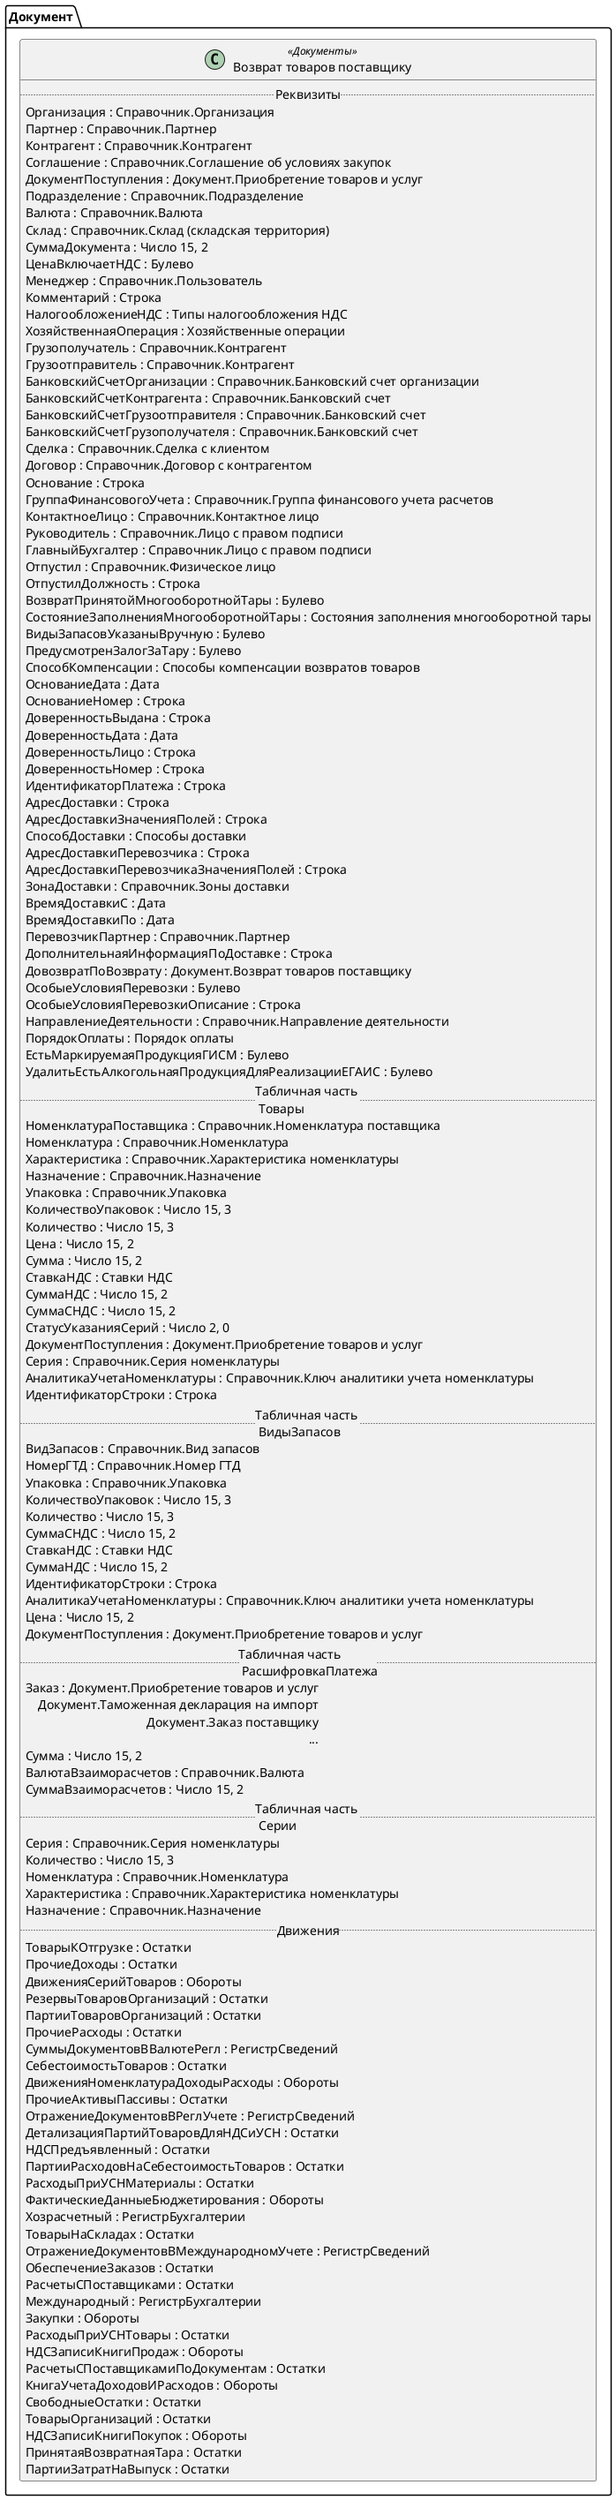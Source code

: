 ﻿@startuml ВозвратТоваровПоставщику
'!include templates.wsd
'..\include templates.wsd
class Документ.ВозвратТоваровПоставщику as "Возврат товаров поставщику" <<Документы>>
{
..Реквизиты..
Организация : Справочник.Организация
Партнер : Справочник.Партнер
Контрагент : Справочник.Контрагент
Соглашение : Справочник.Соглашение об условиях закупок
ДокументПоступления : Документ.Приобретение товаров и услуг
Подразделение : Справочник.Подразделение
Валюта : Справочник.Валюта
Склад : Справочник.Склад (складская территория)
СуммаДокумента : Число 15, 2
ЦенаВключаетНДС : Булево
Менеджер : Справочник.Пользователь
Комментарий : Строка
НалогообложениеНДС : Типы налогообложения НДС
ХозяйственнаяОперация : Хозяйственные операции
Грузополучатель : Справочник.Контрагент
Грузоотправитель : Справочник.Контрагент
БанковскийСчетОрганизации : Справочник.Банковский счет организации
БанковскийСчетКонтрагента : Справочник.Банковский счет
БанковскийСчетГрузоотправителя : Справочник.Банковский счет
БанковскийСчетГрузополучателя : Справочник.Банковский счет
Сделка : Справочник.Сделка с клиентом
Договор : Справочник.Договор с контрагентом
Основание : Строка
ГруппаФинансовогоУчета : Справочник.Группа финансового учета расчетов
КонтактноеЛицо : Справочник.Контактное лицо
Руководитель : Справочник.Лицо с правом подписи
ГлавныйБухгалтер : Справочник.Лицо с правом подписи
Отпустил : Справочник.Физическое лицо
ОтпустилДолжность : Строка
ВозвратПринятойМногооборотнойТары : Булево
СостояниеЗаполненияМногооборотнойТары : Состояния заполнения многооборотной тары
ВидыЗапасовУказаныВручную : Булево
ПредусмотренЗалогЗаТару : Булево
СпособКомпенсации : Способы компенсации возвратов товаров
ОснованиеДата : Дата
ОснованиеНомер : Строка
ДоверенностьВыдана : Строка
ДоверенностьДата : Дата
ДоверенностьЛицо : Строка
ДоверенностьНомер : Строка
ИдентификаторПлатежа : Строка
АдресДоставки : Строка
АдресДоставкиЗначенияПолей : Строка
СпособДоставки : Способы доставки
АдресДоставкиПеревозчика : Строка
АдресДоставкиПеревозчикаЗначенияПолей : Строка
ЗонаДоставки : Справочник.Зоны доставки
ВремяДоставкиС : Дата
ВремяДоставкиПо : Дата
ПеревозчикПартнер : Справочник.Партнер
ДополнительнаяИнформацияПоДоставке : Строка
ДовозвратПоВозврату : Документ.Возврат товаров поставщику
ОсобыеУсловияПеревозки : Булево
ОсобыеУсловияПеревозкиОписание : Строка
НаправлениеДеятельности : Справочник.Направление деятельности
ПорядокОплаты : Порядок оплаты
ЕстьМаркируемаяПродукцияГИСМ : Булево
УдалитьЕстьАлкогольнаяПродукцияДляРеализацииЕГАИС : Булево
..Табличная часть \n Товары..
НоменклатураПоставщика : Справочник.Номенклатура поставщика
Номенклатура : Справочник.Номенклатура
Характеристика : Справочник.Характеристика номенклатуры
Назначение : Справочник.Назначение
Упаковка : Справочник.Упаковка
КоличествоУпаковок : Число 15, 3
Количество : Число 15, 3
Цена : Число 15, 2
Сумма : Число 15, 2
СтавкаНДС : Ставки НДС
СуммаНДС : Число 15, 2
СуммаСНДС : Число 15, 2
СтатусУказанияСерий : Число 2, 0
ДокументПоступления : Документ.Приобретение товаров и услуг
Серия : Справочник.Серия номенклатуры
АналитикаУчетаНоменклатуры : Справочник.Ключ аналитики учета номенклатуры
ИдентификаторСтроки : Строка
..Табличная часть \n ВидыЗапасов..
ВидЗапасов : Справочник.Вид запасов
НомерГТД : Справочник.Номер ГТД
Упаковка : Справочник.Упаковка
КоличествоУпаковок : Число 15, 3
Количество : Число 15, 3
СуммаСНДС : Число 15, 2
СтавкаНДС : Ставки НДС
СуммаНДС : Число 15, 2
ИдентификаторСтроки : Строка
АналитикаУчетаНоменклатуры : Справочник.Ключ аналитики учета номенклатуры
Цена : Число 15, 2
ДокументПоступления : Документ.Приобретение товаров и услуг
..Табличная часть \n РасшифровкаПлатежа..
Заказ : Документ.Приобретение товаров и услуг\rДокумент.Таможенная декларация на импорт\rДокумент.Заказ поставщику\r...
Сумма : Число 15, 2
ВалютаВзаиморасчетов : Справочник.Валюта
СуммаВзаиморасчетов : Число 15, 2
..Табличная часть \n Серии..
Серия : Справочник.Серия номенклатуры
Количество : Число 15, 3
Номенклатура : Справочник.Номенклатура
Характеристика : Справочник.Характеристика номенклатуры
Назначение : Справочник.Назначение
..Движения..
ТоварыКОтгрузке : Остатки
ПрочиеДоходы : Остатки
ДвиженияСерийТоваров : Обороты
РезервыТоваровОрганизаций : Остатки
ПартииТоваровОрганизаций : Остатки
ПрочиеРасходы : Остатки
СуммыДокументовВВалютеРегл : РегистрСведений
СебестоимостьТоваров : Остатки
ДвиженияНоменклатураДоходыРасходы : Обороты
ПрочиеАктивыПассивы : Остатки
ОтражениеДокументовВРеглУчете : РегистрСведений
ДетализацияПартийТоваровДляНДСиУСН : Остатки
НДСПредъявленный : Остатки
ПартииРасходовНаСебестоимостьТоваров : Остатки
РасходыПриУСНМатериалы : Остатки
ФактическиеДанныеБюджетирования : Обороты
Хозрасчетный : РегистрБухгалтерии
ТоварыНаСкладах : Остатки
ОтражениеДокументовВМеждународномУчете : РегистрСведений
ОбеспечениеЗаказов : Остатки
РасчетыСПоставщиками : Остатки
Международный : РегистрБухгалтерии
Закупки : Обороты
РасходыПриУСНТовары : Остатки
НДСЗаписиКнигиПродаж : Обороты
РасчетыСПоставщикамиПоДокументам : Остатки
КнигаУчетаДоходовИРасходов : Обороты
СвободныеОстатки : Остатки
ТоварыОрганизаций : Остатки
НДСЗаписиКнигиПокупок : Обороты
ПринятаяВозвратнаяТара : Остатки
ПартииЗатратНаВыпуск : Остатки
}
@enduml
